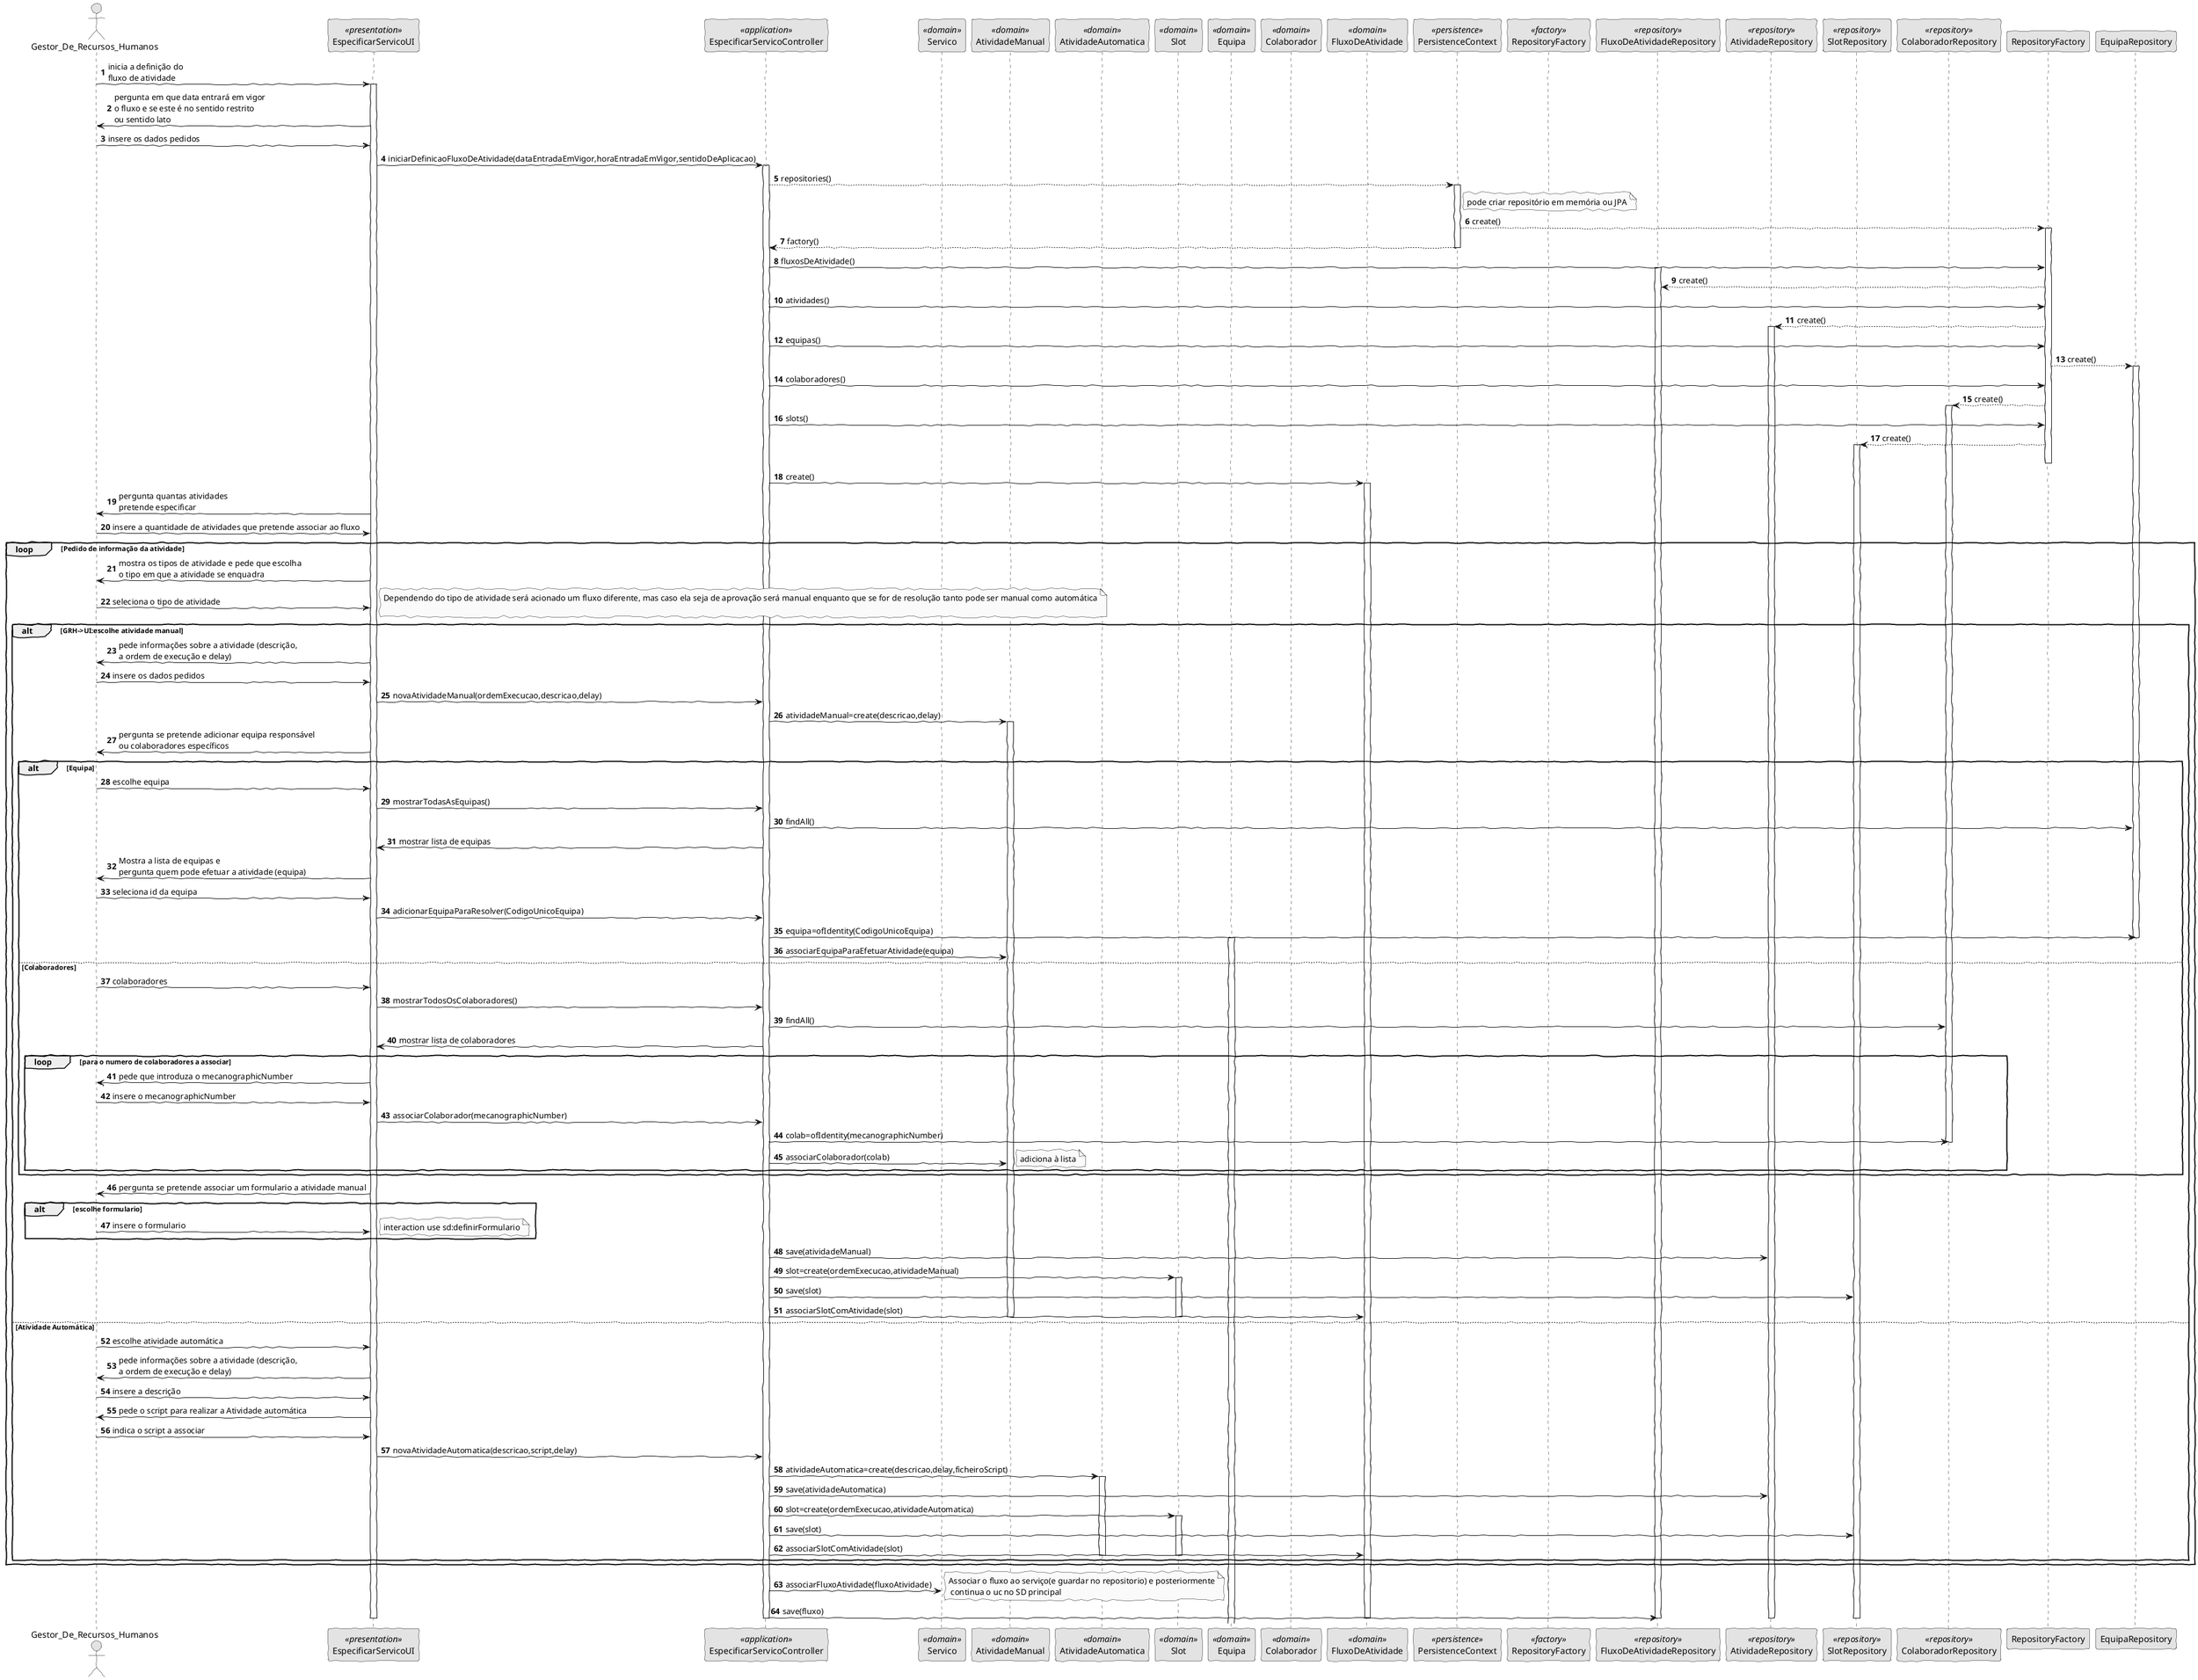 @startuml
'http://plantuml.com/skinparam.html
skinparam handwritten true
skinparam monochrome true
skinparam packageStyle rect
skinparam defaultFontName FG Virgil
skinparam shadowing false
autonumber

'ACTOR'
actor Gestor_De_Recursos_Humanos as GRH
'PRESENTATION'
participant EspecificarServicoUI as UI<<presentation>>
'APPLICATION'
participant EspecificarServicoController as Controller <<application>>
'DOMAIN'
participant Servico as Servico <<domain>>
participant FluxoDeAtividade as FluxoDeAtividade <<domain>>
participant AtividadeManual as AtividadeManual <<domain>>
participant AtividadeAutomatica as AtividadeAutomatica <<domain>>
participant Slot as Slot <<domain>>
participant Equipa as Equipa<<domain>>
participant Colaborador as Colaborador<<domain>>
participant FluxoDeAtividadeBuilder as FluxoDeAtividade<<builder>>

'PERSISTENCE'
participant PersistenceContext as Persistence <<persistence>>
participant RepositoryFactory as Factory <<factory>>

'REPOSITORY'
participant FluxoDeAtividadeRepository as FluxoDeAtividadeRepository <<repository>>
participant AtividadeRepository as AtividadeRepository <<repository>>
participant SlotRepository as SlotRepository <<repository>>
participant ColaboradorRepository as ColaboradorRepository<<repository>>
'SD->DESIGN'


GRH->UI: inicia a definição do \nfluxo de atividade
activate UI


UI->GRH:pergunta em que data entrará em vigor\no fluxo e se este é no sentido restrito\nou sentido lato
GRH->UI:insere os dados pedidos

UI->Controller:iniciarDefinicaoFluxoDeAtividade(dataEntradaEmVigor,horaEntradaEmVigor,sentidoDeAplicacao)
activate Controller
Controller --> Persistence: repositories()
        activate Persistence
            note right of Persistence: pode criar repositório em memória ou JPA
            Persistence --> RepositoryFactory: create()
            activate RepositoryFactory
            Persistence --> Controller: factory()
        deactivate Persistence

'inicializar repositórios'
Controller->RepositoryFactory:fluxosDeAtividade()
activate FluxoDeAtividadeRepository
RepositoryFactory-->FluxoDeAtividadeRepository:create()

Controller->RepositoryFactory:atividades()
RepositoryFactory-->AtividadeRepository: create()
activate AtividadeRepository

Controller->RepositoryFactory:equipas()
RepositoryFactory-->EquipaRepository: create()
activate EquipaRepository

Controller->RepositoryFactory:colaboradores()
RepositoryFactory-->ColaboradorRepository: create()
activate ColaboradorRepository

Controller->RepositoryFactory:slots()
RepositoryFactory-->SlotRepository: create()
activate SlotRepository

deactivate RepositoryFactory

Controller->FluxoDeAtividade:create()
activate FluxoDeAtividade


UI->GRH: pergunta quantas atividades \npretende especificar
GRH->UI:insere a quantidade de atividades que pretende associar ao fluxo

    loop Pedido de informação da atividade
    UI->GRH:mostra os tipos de atividade e pede que escolha\no tipo em que a atividade se enquadra
    GRH->UI:seleciona o tipo de atividade

    note right: Dependendo do tipo de atividade será acionado um fluxo diferente, mas caso ela seja de aprovação será manual enquanto que se for de resolução tanto pode ser manual como automática\n

    alt GRH->UI:escolhe atividade manual

        UI->GRH:pede informações sobre a atividade (descrição, \na ordem de execução e delay)
        GRH->UI:insere os dados pedidos
        UI->Controller:novaAtividadeManual(ordemExecucao,descricao,delay)
        Controller->AtividadeManual:atividadeManual=create(descricao,delay)
        activate AtividadeManual


        UI->GRH:pergunta se pretende adicionar equipa responsável \nou colaboradores específicos

            alt Equipa
            GRH->UI:escolhe equipa
                UI->Controller: mostrarTodasAsEquipas()
                 Controller->EquipaRepository:findAll()

                            Controller->UI:mostrar lista de equipas

                                UI->GRH:Mostra a lista de equipas e\npergunta quem pode efetuar a atividade (equipa)
                                GRH->UI:seleciona id da equipa
                                UI->Controller:adicionarEquipaParaResolver(CodigoUnicoEquipa)
                                Controller->EquipaRepository:equipa=ofIdentity(CodigoUnicoEquipa)
                                deactivate EquipaRepository
                                    activate Equipa
                                        Controller->AtividadeManual:associarEquipaParaEfetuarAtividade(equipa)


            else Colaboradores
                GRH->UI:colaboradores
                UI->Controller:mostrarTodosOsColaboradores()
                Controller->ColaboradorRepository:findAll()
                Controller->UI: mostrar lista de colaboradores

                    loop para o numero de colaboradores a associar
                        UI->GRH:pede que introduza o mecanographicNumber
                        GRH->UI:insere o mecanographicNumber
                        UI->Controller:associarColaborador(mecanographicNumber)
                        Controller->ColaboradorRepository:colab=ofIdentity(mecanographicNumber)
                        deactivate ColaboradorRepository
                        Controller->AtividadeManual:associarColaborador(colab)
                        note right: adiciona à lista
                    end loop

            end

        UI->GRH: pergunta se pretende associar um formulario a atividade manual

        alt escolhe formulario

        GRH->UI: insere o formulario
        note right: interaction use sd:definirFormulario


        end

        Controller->AtividadeRepository:save(atividadeManual)
        Controller->Slot:slot=create(ordemExecucao,atividadeManual)
        activate Slot
        Controller->SlotRepository:save(slot)
        Controller->FluxoDeAtividade:associarSlotComAtividade(slot)
        deactivate Slot

        deactivate AtividadeManual


    else Atividade Automática
     GRH->UI:escolhe atividade automática
        UI->GRH:pede informações sobre a atividade (descrição, \na ordem de execução e delay)
        GRH->UI:insere a descrição
        UI->GRH:pede o script para realizar a Atividade automática
        GRH->UI:indica o script a associar
        UI->Controller:novaAtividadeAutomatica(descricao,script,delay)
        Controller->AtividadeAutomatica:atividadeAutomatica=create(descricao,delay,ficheiroScript)
        activate AtividadeAutomatica
        Controller->AtividadeRepository:save(atividadeAutomatica)
        Controller->Slot:slot=create(ordemExecucao,atividadeAutomatica)
        activate Slot
        Controller->SlotRepository:save(slot)
        Controller->FluxoDeAtividade:associarSlotComAtividade(slot)
        deactivate AtividadeAutomatica
        deactivate Slot
    end
end
Controller->Servico:associarFluxoAtividade(fluxoAtividade)
note right:Associar o fluxo ao serviço(e guardar no repositorio) e posteriormente\n continua o uc no SD principal

Controller->FluxoDeAtividadeRepository:save(fluxo)


deactivate AtividadeRepository

deactivate SlotRepository

deactivate FluxoDeAtividade

deactivate FluxoDeAtividadeRepository

deactivate Controller

deactivate UI

@enduml